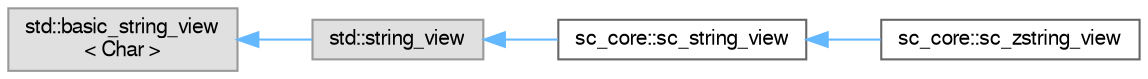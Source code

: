 digraph "Graphical Class Hierarchy"
{
 // LATEX_PDF_SIZE
  bgcolor="transparent";
  edge [fontname=FreeSans,fontsize=10,labelfontname=FreeSans,labelfontsize=10];
  node [fontname=FreeSans,fontsize=10,shape=box,height=0.2,width=0.4];
  rankdir="LR";
  Node0 [id="Node000000",label="std::basic_string_view\l\< Char \>",height=0.2,width=0.4,color="grey60", fillcolor="#E0E0E0", style="filled",tooltip=" "];
  Node0 -> Node1 [id="edge209_Node000000_Node000001",dir="back",color="steelblue1",style="solid",tooltip=" "];
  Node1 [id="Node000001",label="std::string_view",height=0.2,width=0.4,color="grey60", fillcolor="#E0E0E0", style="filled",tooltip=" "];
  Node1 -> Node2 [id="edge210_Node000001_Node000002",dir="back",color="steelblue1",style="solid",tooltip=" "];
  Node2 [id="Node000002",label="sc_core::sc_string_view",height=0.2,width=0.4,color="grey40", fillcolor="white", style="filled",URL="$a02369.html",tooltip="non-owning, constant reference to a string"];
  Node2 -> Node3 [id="edge211_Node000002_Node000003",dir="back",color="steelblue1",style="solid",tooltip=" "];
  Node3 [id="Node000003",label="sc_core::sc_zstring_view",height=0.2,width=0.4,color="grey40", fillcolor="white", style="filled",URL="$a02377.html",tooltip="non-owning, constant reference to null-terminated string"];
}
